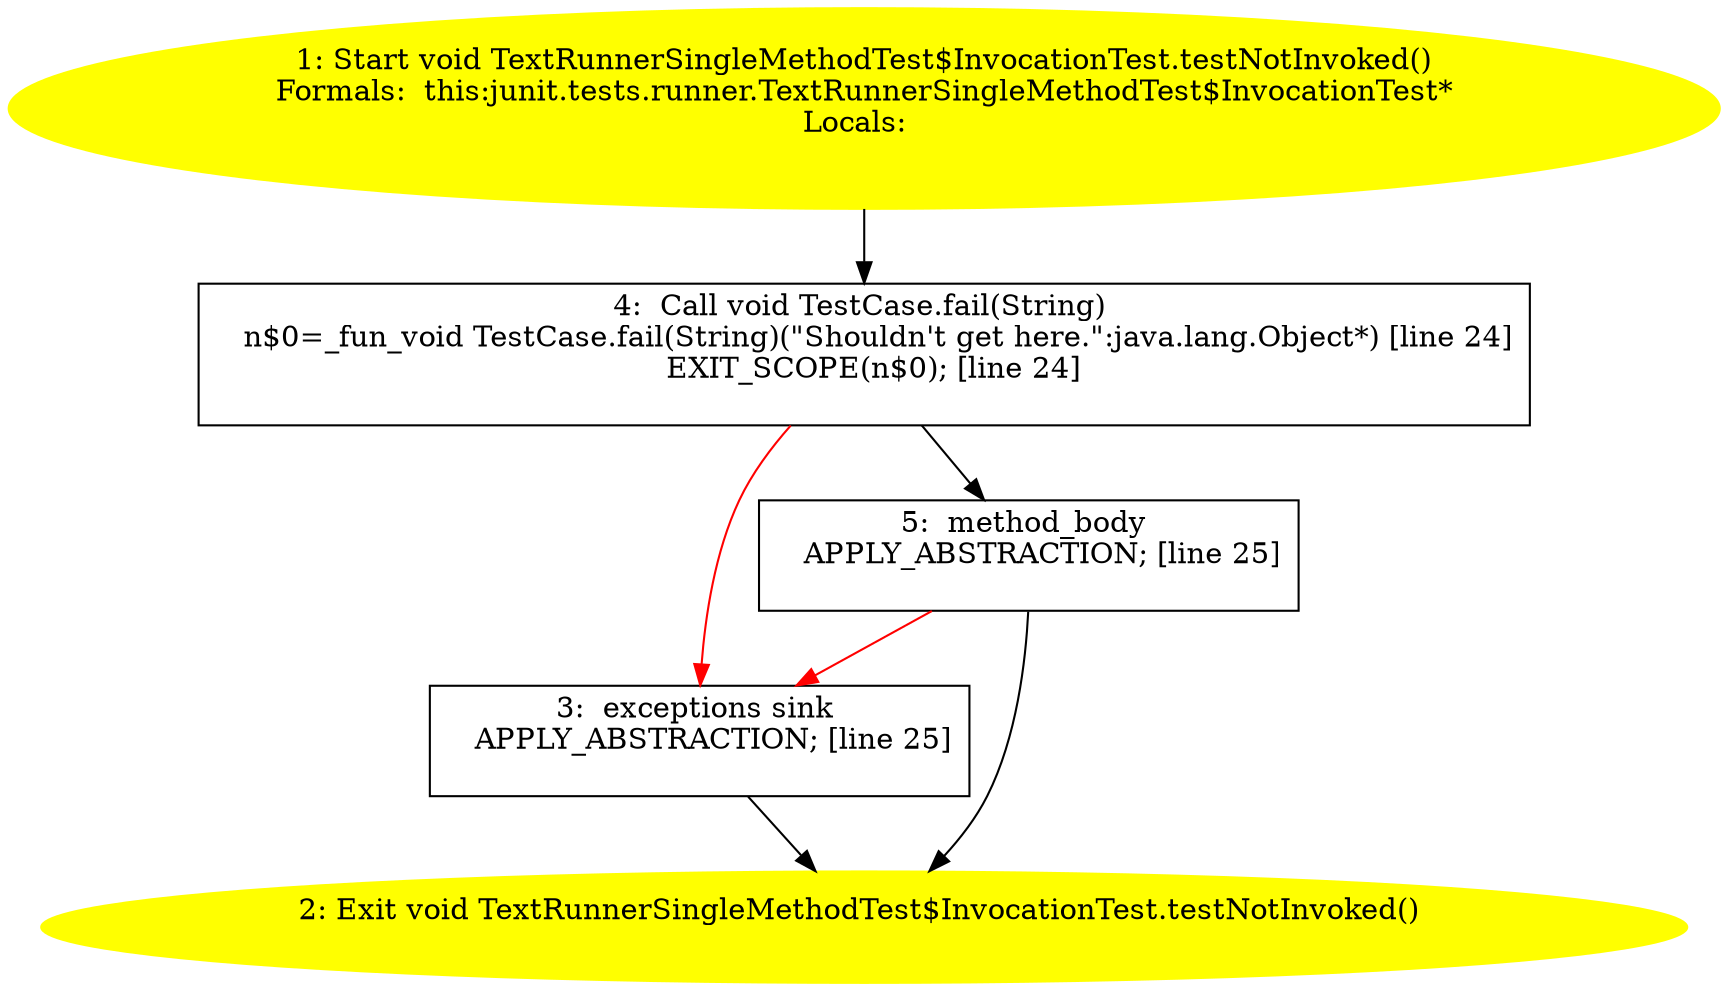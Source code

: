 /* @generated */
digraph cfg {
"junit.tests.runner.TextRunnerSingleMethodTest$InvocationTest.testNotInvoked():void.bc62bb1eec5f73e02556c67174703a08_1" [label="1: Start void TextRunnerSingleMethodTest$InvocationTest.testNotInvoked()\nFormals:  this:junit.tests.runner.TextRunnerSingleMethodTest$InvocationTest*\nLocals:  \n  " color=yellow style=filled]
	

	 "junit.tests.runner.TextRunnerSingleMethodTest$InvocationTest.testNotInvoked():void.bc62bb1eec5f73e02556c67174703a08_1" -> "junit.tests.runner.TextRunnerSingleMethodTest$InvocationTest.testNotInvoked():void.bc62bb1eec5f73e02556c67174703a08_4" ;
"junit.tests.runner.TextRunnerSingleMethodTest$InvocationTest.testNotInvoked():void.bc62bb1eec5f73e02556c67174703a08_2" [label="2: Exit void TextRunnerSingleMethodTest$InvocationTest.testNotInvoked() \n  " color=yellow style=filled]
	

"junit.tests.runner.TextRunnerSingleMethodTest$InvocationTest.testNotInvoked():void.bc62bb1eec5f73e02556c67174703a08_3" [label="3:  exceptions sink \n   APPLY_ABSTRACTION; [line 25]\n " shape="box"]
	

	 "junit.tests.runner.TextRunnerSingleMethodTest$InvocationTest.testNotInvoked():void.bc62bb1eec5f73e02556c67174703a08_3" -> "junit.tests.runner.TextRunnerSingleMethodTest$InvocationTest.testNotInvoked():void.bc62bb1eec5f73e02556c67174703a08_2" ;
"junit.tests.runner.TextRunnerSingleMethodTest$InvocationTest.testNotInvoked():void.bc62bb1eec5f73e02556c67174703a08_4" [label="4:  Call void TestCase.fail(String) \n   n$0=_fun_void TestCase.fail(String)(\"Shouldn't get here.\":java.lang.Object*) [line 24]\n  EXIT_SCOPE(n$0); [line 24]\n " shape="box"]
	

	 "junit.tests.runner.TextRunnerSingleMethodTest$InvocationTest.testNotInvoked():void.bc62bb1eec5f73e02556c67174703a08_4" -> "junit.tests.runner.TextRunnerSingleMethodTest$InvocationTest.testNotInvoked():void.bc62bb1eec5f73e02556c67174703a08_5" ;
	 "junit.tests.runner.TextRunnerSingleMethodTest$InvocationTest.testNotInvoked():void.bc62bb1eec5f73e02556c67174703a08_4" -> "junit.tests.runner.TextRunnerSingleMethodTest$InvocationTest.testNotInvoked():void.bc62bb1eec5f73e02556c67174703a08_3" [color="red" ];
"junit.tests.runner.TextRunnerSingleMethodTest$InvocationTest.testNotInvoked():void.bc62bb1eec5f73e02556c67174703a08_5" [label="5:  method_body \n   APPLY_ABSTRACTION; [line 25]\n " shape="box"]
	

	 "junit.tests.runner.TextRunnerSingleMethodTest$InvocationTest.testNotInvoked():void.bc62bb1eec5f73e02556c67174703a08_5" -> "junit.tests.runner.TextRunnerSingleMethodTest$InvocationTest.testNotInvoked():void.bc62bb1eec5f73e02556c67174703a08_2" ;
	 "junit.tests.runner.TextRunnerSingleMethodTest$InvocationTest.testNotInvoked():void.bc62bb1eec5f73e02556c67174703a08_5" -> "junit.tests.runner.TextRunnerSingleMethodTest$InvocationTest.testNotInvoked():void.bc62bb1eec5f73e02556c67174703a08_3" [color="red" ];
}
